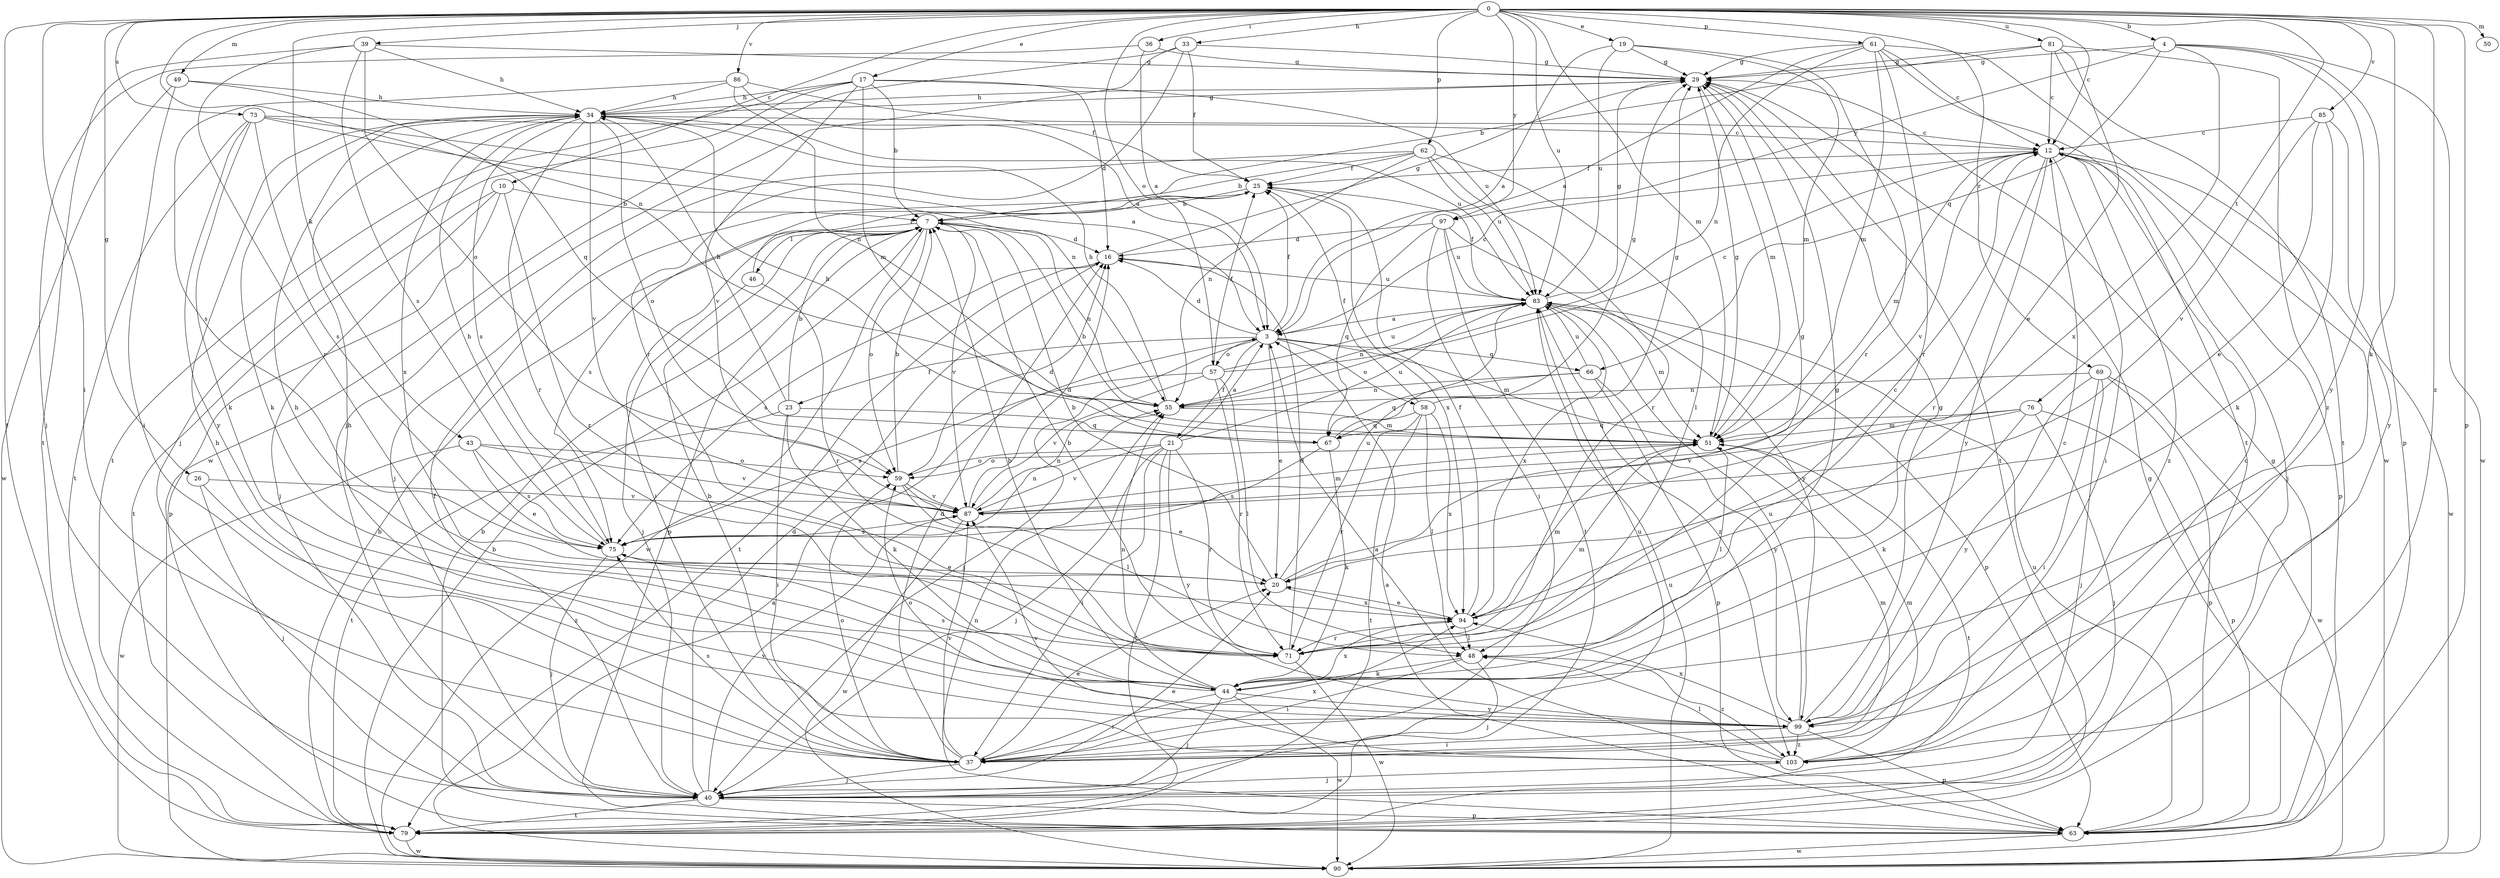 strict digraph  {
0;
3;
4;
7;
10;
12;
16;
17;
19;
20;
21;
23;
25;
26;
29;
33;
34;
36;
37;
39;
40;
43;
44;
46;
48;
49;
50;
51;
55;
57;
58;
59;
61;
62;
63;
66;
67;
69;
71;
73;
75;
76;
79;
81;
83;
85;
86;
87;
90;
94;
97;
99;
103;
0 -> 4  [label=b];
0 -> 10  [label=c];
0 -> 12  [label=c];
0 -> 17  [label=e];
0 -> 19  [label=e];
0 -> 26  [label=g];
0 -> 33  [label=h];
0 -> 36  [label=i];
0 -> 37  [label=i];
0 -> 39  [label=j];
0 -> 43  [label=k];
0 -> 44  [label=k];
0 -> 49  [label=m];
0 -> 50  [label=m];
0 -> 51  [label=m];
0 -> 55  [label=n];
0 -> 57  [label=o];
0 -> 61  [label=p];
0 -> 62  [label=p];
0 -> 63  [label=p];
0 -> 69  [label=r];
0 -> 73  [label=s];
0 -> 76  [label=t];
0 -> 79  [label=t];
0 -> 81  [label=u];
0 -> 83  [label=u];
0 -> 85  [label=v];
0 -> 86  [label=v];
0 -> 97  [label=y];
0 -> 103  [label=z];
3 -> 12  [label=c];
3 -> 16  [label=d];
3 -> 20  [label=e];
3 -> 21  [label=f];
3 -> 23  [label=f];
3 -> 25  [label=f];
3 -> 40  [label=j];
3 -> 51  [label=m];
3 -> 57  [label=o];
3 -> 58  [label=o];
3 -> 66  [label=q];
4 -> 29  [label=g];
4 -> 63  [label=p];
4 -> 66  [label=q];
4 -> 90  [label=w];
4 -> 94  [label=x];
4 -> 97  [label=y];
4 -> 99  [label=y];
7 -> 16  [label=d];
7 -> 37  [label=i];
7 -> 46  [label=l];
7 -> 55  [label=n];
7 -> 59  [label=o];
7 -> 63  [label=p];
7 -> 87  [label=v];
7 -> 90  [label=w];
10 -> 7  [label=b];
10 -> 40  [label=j];
10 -> 63  [label=p];
10 -> 71  [label=r];
10 -> 79  [label=t];
12 -> 25  [label=f];
12 -> 37  [label=i];
12 -> 40  [label=j];
12 -> 51  [label=m];
12 -> 63  [label=p];
12 -> 71  [label=r];
12 -> 87  [label=v];
12 -> 90  [label=w];
12 -> 99  [label=y];
12 -> 103  [label=z];
16 -> 29  [label=g];
16 -> 75  [label=s];
16 -> 79  [label=t];
16 -> 83  [label=u];
17 -> 7  [label=b];
17 -> 16  [label=d];
17 -> 34  [label=h];
17 -> 40  [label=j];
17 -> 51  [label=m];
17 -> 79  [label=t];
17 -> 83  [label=u];
17 -> 87  [label=v];
19 -> 3  [label=a];
19 -> 29  [label=g];
19 -> 51  [label=m];
19 -> 71  [label=r];
19 -> 83  [label=u];
20 -> 7  [label=b];
20 -> 29  [label=g];
20 -> 83  [label=u];
20 -> 94  [label=x];
21 -> 3  [label=a];
21 -> 37  [label=i];
21 -> 40  [label=j];
21 -> 59  [label=o];
21 -> 71  [label=r];
21 -> 79  [label=t];
21 -> 83  [label=u];
21 -> 87  [label=v];
21 -> 99  [label=y];
23 -> 7  [label=b];
23 -> 34  [label=h];
23 -> 37  [label=i];
23 -> 44  [label=k];
23 -> 67  [label=q];
23 -> 79  [label=t];
25 -> 7  [label=b];
25 -> 75  [label=s];
25 -> 94  [label=x];
26 -> 40  [label=j];
26 -> 87  [label=v];
26 -> 103  [label=z];
29 -> 34  [label=h];
29 -> 51  [label=m];
29 -> 79  [label=t];
33 -> 25  [label=f];
33 -> 29  [label=g];
33 -> 40  [label=j];
33 -> 71  [label=r];
33 -> 90  [label=w];
34 -> 12  [label=c];
34 -> 29  [label=g];
34 -> 44  [label=k];
34 -> 59  [label=o];
34 -> 71  [label=r];
34 -> 75  [label=s];
34 -> 83  [label=u];
34 -> 87  [label=v];
34 -> 94  [label=x];
36 -> 3  [label=a];
36 -> 29  [label=g];
36 -> 40  [label=j];
37 -> 7  [label=b];
37 -> 16  [label=d];
37 -> 20  [label=e];
37 -> 34  [label=h];
37 -> 40  [label=j];
37 -> 51  [label=m];
37 -> 59  [label=o];
37 -> 75  [label=s];
37 -> 83  [label=u];
37 -> 87  [label=v];
37 -> 94  [label=x];
39 -> 29  [label=g];
39 -> 34  [label=h];
39 -> 59  [label=o];
39 -> 71  [label=r];
39 -> 75  [label=s];
39 -> 79  [label=t];
40 -> 16  [label=d];
40 -> 20  [label=e];
40 -> 25  [label=f];
40 -> 63  [label=p];
40 -> 79  [label=t];
40 -> 87  [label=v];
43 -> 20  [label=e];
43 -> 59  [label=o];
43 -> 75  [label=s];
43 -> 87  [label=v];
43 -> 90  [label=w];
44 -> 7  [label=b];
44 -> 29  [label=g];
44 -> 34  [label=h];
44 -> 37  [label=i];
44 -> 40  [label=j];
44 -> 55  [label=n];
44 -> 75  [label=s];
44 -> 90  [label=w];
44 -> 94  [label=x];
44 -> 99  [label=y];
46 -> 25  [label=f];
46 -> 40  [label=j];
46 -> 71  [label=r];
48 -> 37  [label=i];
48 -> 40  [label=j];
48 -> 44  [label=k];
48 -> 103  [label=z];
49 -> 34  [label=h];
49 -> 37  [label=i];
49 -> 67  [label=q];
49 -> 90  [label=w];
51 -> 7  [label=b];
51 -> 29  [label=g];
51 -> 48  [label=l];
51 -> 59  [label=o];
51 -> 79  [label=t];
55 -> 34  [label=h];
55 -> 51  [label=m];
57 -> 12  [label=c];
57 -> 25  [label=f];
57 -> 48  [label=l];
57 -> 71  [label=r];
57 -> 75  [label=s];
57 -> 83  [label=u];
57 -> 87  [label=v];
58 -> 25  [label=f];
58 -> 29  [label=g];
58 -> 48  [label=l];
58 -> 67  [label=q];
58 -> 71  [label=r];
58 -> 79  [label=t];
58 -> 94  [label=x];
59 -> 7  [label=b];
59 -> 16  [label=d];
59 -> 20  [label=e];
59 -> 48  [label=l];
59 -> 87  [label=v];
61 -> 3  [label=a];
61 -> 12  [label=c];
61 -> 29  [label=g];
61 -> 51  [label=m];
61 -> 55  [label=n];
61 -> 71  [label=r];
61 -> 79  [label=t];
61 -> 90  [label=w];
62 -> 7  [label=b];
62 -> 25  [label=f];
62 -> 40  [label=j];
62 -> 48  [label=l];
62 -> 55  [label=n];
62 -> 71  [label=r];
62 -> 83  [label=u];
63 -> 3  [label=a];
63 -> 7  [label=b];
63 -> 29  [label=g];
63 -> 55  [label=n];
63 -> 83  [label=u];
63 -> 90  [label=w];
66 -> 55  [label=n];
66 -> 63  [label=p];
66 -> 67  [label=q];
66 -> 83  [label=u];
66 -> 99  [label=y];
67 -> 29  [label=g];
67 -> 34  [label=h];
67 -> 44  [label=k];
67 -> 75  [label=s];
69 -> 37  [label=i];
69 -> 40  [label=j];
69 -> 55  [label=n];
69 -> 63  [label=p];
69 -> 90  [label=w];
69 -> 99  [label=y];
71 -> 7  [label=b];
71 -> 16  [label=d];
71 -> 51  [label=m];
71 -> 90  [label=w];
73 -> 3  [label=a];
73 -> 12  [label=c];
73 -> 44  [label=k];
73 -> 55  [label=n];
73 -> 75  [label=s];
73 -> 79  [label=t];
73 -> 99  [label=y];
75 -> 20  [label=e];
75 -> 34  [label=h];
75 -> 40  [label=j];
75 -> 55  [label=n];
76 -> 40  [label=j];
76 -> 44  [label=k];
76 -> 51  [label=m];
76 -> 63  [label=p];
76 -> 67  [label=q];
76 -> 87  [label=v];
79 -> 7  [label=b];
79 -> 90  [label=w];
81 -> 7  [label=b];
81 -> 12  [label=c];
81 -> 20  [label=e];
81 -> 29  [label=g];
81 -> 79  [label=t];
81 -> 103  [label=z];
83 -> 3  [label=a];
83 -> 25  [label=f];
83 -> 29  [label=g];
83 -> 51  [label=m];
83 -> 55  [label=n];
83 -> 63  [label=p];
83 -> 94  [label=x];
83 -> 103  [label=z];
85 -> 12  [label=c];
85 -> 20  [label=e];
85 -> 44  [label=k];
85 -> 87  [label=v];
85 -> 99  [label=y];
86 -> 3  [label=a];
86 -> 25  [label=f];
86 -> 34  [label=h];
86 -> 55  [label=n];
86 -> 75  [label=s];
87 -> 16  [label=d];
87 -> 51  [label=m];
87 -> 55  [label=n];
87 -> 75  [label=s];
87 -> 90  [label=w];
90 -> 3  [label=a];
90 -> 7  [label=b];
90 -> 29  [label=g];
90 -> 83  [label=u];
94 -> 12  [label=c];
94 -> 20  [label=e];
94 -> 25  [label=f];
94 -> 48  [label=l];
94 -> 51  [label=m];
94 -> 71  [label=r];
97 -> 16  [label=d];
97 -> 37  [label=i];
97 -> 67  [label=q];
97 -> 79  [label=t];
97 -> 83  [label=u];
97 -> 99  [label=y];
99 -> 12  [label=c];
99 -> 29  [label=g];
99 -> 34  [label=h];
99 -> 37  [label=i];
99 -> 59  [label=o];
99 -> 63  [label=p];
99 -> 83  [label=u];
99 -> 94  [label=x];
99 -> 103  [label=z];
103 -> 3  [label=a];
103 -> 12  [label=c];
103 -> 40  [label=j];
103 -> 48  [label=l];
103 -> 51  [label=m];
103 -> 87  [label=v];
}
